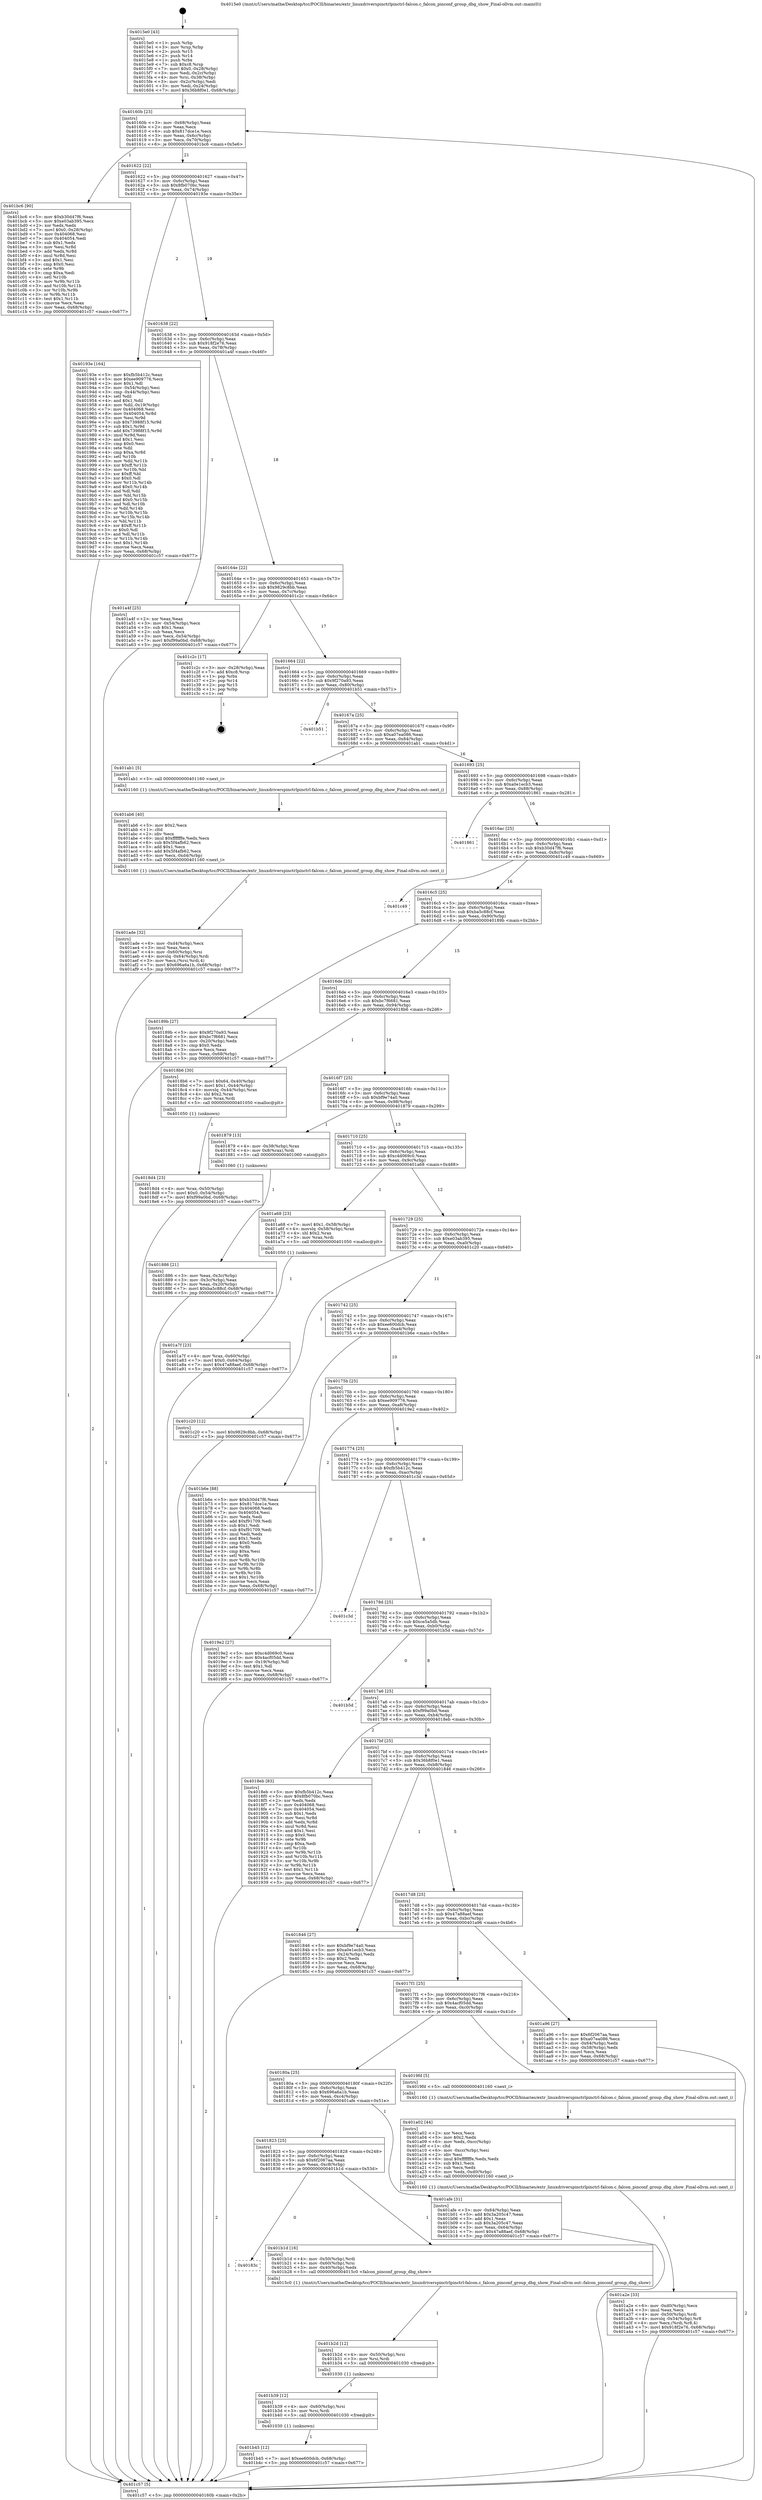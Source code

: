 digraph "0x4015e0" {
  label = "0x4015e0 (/mnt/c/Users/mathe/Desktop/tcc/POCII/binaries/extr_linuxdriverspinctrlpinctrl-falcon.c_falcon_pinconf_group_dbg_show_Final-ollvm.out::main(0))"
  labelloc = "t"
  node[shape=record]

  Entry [label="",width=0.3,height=0.3,shape=circle,fillcolor=black,style=filled]
  "0x40160b" [label="{
     0x40160b [23]\l
     | [instrs]\l
     &nbsp;&nbsp;0x40160b \<+3\>: mov -0x68(%rbp),%eax\l
     &nbsp;&nbsp;0x40160e \<+2\>: mov %eax,%ecx\l
     &nbsp;&nbsp;0x401610 \<+6\>: sub $0x817dce1e,%ecx\l
     &nbsp;&nbsp;0x401616 \<+3\>: mov %eax,-0x6c(%rbp)\l
     &nbsp;&nbsp;0x401619 \<+3\>: mov %ecx,-0x70(%rbp)\l
     &nbsp;&nbsp;0x40161c \<+6\>: je 0000000000401bc6 \<main+0x5e6\>\l
  }"]
  "0x401bc6" [label="{
     0x401bc6 [90]\l
     | [instrs]\l
     &nbsp;&nbsp;0x401bc6 \<+5\>: mov $0xb30d47f6,%eax\l
     &nbsp;&nbsp;0x401bcb \<+5\>: mov $0xe03ab395,%ecx\l
     &nbsp;&nbsp;0x401bd0 \<+2\>: xor %edx,%edx\l
     &nbsp;&nbsp;0x401bd2 \<+7\>: movl $0x0,-0x28(%rbp)\l
     &nbsp;&nbsp;0x401bd9 \<+7\>: mov 0x404068,%esi\l
     &nbsp;&nbsp;0x401be0 \<+7\>: mov 0x404054,%edi\l
     &nbsp;&nbsp;0x401be7 \<+3\>: sub $0x1,%edx\l
     &nbsp;&nbsp;0x401bea \<+3\>: mov %esi,%r8d\l
     &nbsp;&nbsp;0x401bed \<+3\>: add %edx,%r8d\l
     &nbsp;&nbsp;0x401bf0 \<+4\>: imul %r8d,%esi\l
     &nbsp;&nbsp;0x401bf4 \<+3\>: and $0x1,%esi\l
     &nbsp;&nbsp;0x401bf7 \<+3\>: cmp $0x0,%esi\l
     &nbsp;&nbsp;0x401bfa \<+4\>: sete %r9b\l
     &nbsp;&nbsp;0x401bfe \<+3\>: cmp $0xa,%edi\l
     &nbsp;&nbsp;0x401c01 \<+4\>: setl %r10b\l
     &nbsp;&nbsp;0x401c05 \<+3\>: mov %r9b,%r11b\l
     &nbsp;&nbsp;0x401c08 \<+3\>: and %r10b,%r11b\l
     &nbsp;&nbsp;0x401c0b \<+3\>: xor %r10b,%r9b\l
     &nbsp;&nbsp;0x401c0e \<+3\>: or %r9b,%r11b\l
     &nbsp;&nbsp;0x401c11 \<+4\>: test $0x1,%r11b\l
     &nbsp;&nbsp;0x401c15 \<+3\>: cmovne %ecx,%eax\l
     &nbsp;&nbsp;0x401c18 \<+3\>: mov %eax,-0x68(%rbp)\l
     &nbsp;&nbsp;0x401c1b \<+5\>: jmp 0000000000401c57 \<main+0x677\>\l
  }"]
  "0x401622" [label="{
     0x401622 [22]\l
     | [instrs]\l
     &nbsp;&nbsp;0x401622 \<+5\>: jmp 0000000000401627 \<main+0x47\>\l
     &nbsp;&nbsp;0x401627 \<+3\>: mov -0x6c(%rbp),%eax\l
     &nbsp;&nbsp;0x40162a \<+5\>: sub $0x8fb070bc,%eax\l
     &nbsp;&nbsp;0x40162f \<+3\>: mov %eax,-0x74(%rbp)\l
     &nbsp;&nbsp;0x401632 \<+6\>: je 000000000040193e \<main+0x35e\>\l
  }"]
  Exit [label="",width=0.3,height=0.3,shape=circle,fillcolor=black,style=filled,peripheries=2]
  "0x40193e" [label="{
     0x40193e [164]\l
     | [instrs]\l
     &nbsp;&nbsp;0x40193e \<+5\>: mov $0xfb5b412c,%eax\l
     &nbsp;&nbsp;0x401943 \<+5\>: mov $0xee909776,%ecx\l
     &nbsp;&nbsp;0x401948 \<+2\>: mov $0x1,%dl\l
     &nbsp;&nbsp;0x40194a \<+3\>: mov -0x54(%rbp),%esi\l
     &nbsp;&nbsp;0x40194d \<+3\>: cmp -0x44(%rbp),%esi\l
     &nbsp;&nbsp;0x401950 \<+4\>: setl %dil\l
     &nbsp;&nbsp;0x401954 \<+4\>: and $0x1,%dil\l
     &nbsp;&nbsp;0x401958 \<+4\>: mov %dil,-0x19(%rbp)\l
     &nbsp;&nbsp;0x40195c \<+7\>: mov 0x404068,%esi\l
     &nbsp;&nbsp;0x401963 \<+8\>: mov 0x404054,%r8d\l
     &nbsp;&nbsp;0x40196b \<+3\>: mov %esi,%r9d\l
     &nbsp;&nbsp;0x40196e \<+7\>: sub $0x73988f15,%r9d\l
     &nbsp;&nbsp;0x401975 \<+4\>: sub $0x1,%r9d\l
     &nbsp;&nbsp;0x401979 \<+7\>: add $0x73988f15,%r9d\l
     &nbsp;&nbsp;0x401980 \<+4\>: imul %r9d,%esi\l
     &nbsp;&nbsp;0x401984 \<+3\>: and $0x1,%esi\l
     &nbsp;&nbsp;0x401987 \<+3\>: cmp $0x0,%esi\l
     &nbsp;&nbsp;0x40198a \<+4\>: sete %dil\l
     &nbsp;&nbsp;0x40198e \<+4\>: cmp $0xa,%r8d\l
     &nbsp;&nbsp;0x401992 \<+4\>: setl %r10b\l
     &nbsp;&nbsp;0x401996 \<+3\>: mov %dil,%r11b\l
     &nbsp;&nbsp;0x401999 \<+4\>: xor $0xff,%r11b\l
     &nbsp;&nbsp;0x40199d \<+3\>: mov %r10b,%bl\l
     &nbsp;&nbsp;0x4019a0 \<+3\>: xor $0xff,%bl\l
     &nbsp;&nbsp;0x4019a3 \<+3\>: xor $0x0,%dl\l
     &nbsp;&nbsp;0x4019a6 \<+3\>: mov %r11b,%r14b\l
     &nbsp;&nbsp;0x4019a9 \<+4\>: and $0x0,%r14b\l
     &nbsp;&nbsp;0x4019ad \<+3\>: and %dl,%dil\l
     &nbsp;&nbsp;0x4019b0 \<+3\>: mov %bl,%r15b\l
     &nbsp;&nbsp;0x4019b3 \<+4\>: and $0x0,%r15b\l
     &nbsp;&nbsp;0x4019b7 \<+3\>: and %dl,%r10b\l
     &nbsp;&nbsp;0x4019ba \<+3\>: or %dil,%r14b\l
     &nbsp;&nbsp;0x4019bd \<+3\>: or %r10b,%r15b\l
     &nbsp;&nbsp;0x4019c0 \<+3\>: xor %r15b,%r14b\l
     &nbsp;&nbsp;0x4019c3 \<+3\>: or %bl,%r11b\l
     &nbsp;&nbsp;0x4019c6 \<+4\>: xor $0xff,%r11b\l
     &nbsp;&nbsp;0x4019ca \<+3\>: or $0x0,%dl\l
     &nbsp;&nbsp;0x4019cd \<+3\>: and %dl,%r11b\l
     &nbsp;&nbsp;0x4019d0 \<+3\>: or %r11b,%r14b\l
     &nbsp;&nbsp;0x4019d3 \<+4\>: test $0x1,%r14b\l
     &nbsp;&nbsp;0x4019d7 \<+3\>: cmovne %ecx,%eax\l
     &nbsp;&nbsp;0x4019da \<+3\>: mov %eax,-0x68(%rbp)\l
     &nbsp;&nbsp;0x4019dd \<+5\>: jmp 0000000000401c57 \<main+0x677\>\l
  }"]
  "0x401638" [label="{
     0x401638 [22]\l
     | [instrs]\l
     &nbsp;&nbsp;0x401638 \<+5\>: jmp 000000000040163d \<main+0x5d\>\l
     &nbsp;&nbsp;0x40163d \<+3\>: mov -0x6c(%rbp),%eax\l
     &nbsp;&nbsp;0x401640 \<+5\>: sub $0x918f2e76,%eax\l
     &nbsp;&nbsp;0x401645 \<+3\>: mov %eax,-0x78(%rbp)\l
     &nbsp;&nbsp;0x401648 \<+6\>: je 0000000000401a4f \<main+0x46f\>\l
  }"]
  "0x401b45" [label="{
     0x401b45 [12]\l
     | [instrs]\l
     &nbsp;&nbsp;0x401b45 \<+7\>: movl $0xee600dcb,-0x68(%rbp)\l
     &nbsp;&nbsp;0x401b4c \<+5\>: jmp 0000000000401c57 \<main+0x677\>\l
  }"]
  "0x401a4f" [label="{
     0x401a4f [25]\l
     | [instrs]\l
     &nbsp;&nbsp;0x401a4f \<+2\>: xor %eax,%eax\l
     &nbsp;&nbsp;0x401a51 \<+3\>: mov -0x54(%rbp),%ecx\l
     &nbsp;&nbsp;0x401a54 \<+3\>: sub $0x1,%eax\l
     &nbsp;&nbsp;0x401a57 \<+2\>: sub %eax,%ecx\l
     &nbsp;&nbsp;0x401a59 \<+3\>: mov %ecx,-0x54(%rbp)\l
     &nbsp;&nbsp;0x401a5c \<+7\>: movl $0xf99a0bd,-0x68(%rbp)\l
     &nbsp;&nbsp;0x401a63 \<+5\>: jmp 0000000000401c57 \<main+0x677\>\l
  }"]
  "0x40164e" [label="{
     0x40164e [22]\l
     | [instrs]\l
     &nbsp;&nbsp;0x40164e \<+5\>: jmp 0000000000401653 \<main+0x73\>\l
     &nbsp;&nbsp;0x401653 \<+3\>: mov -0x6c(%rbp),%eax\l
     &nbsp;&nbsp;0x401656 \<+5\>: sub $0x9829c8bb,%eax\l
     &nbsp;&nbsp;0x40165b \<+3\>: mov %eax,-0x7c(%rbp)\l
     &nbsp;&nbsp;0x40165e \<+6\>: je 0000000000401c2c \<main+0x64c\>\l
  }"]
  "0x401b39" [label="{
     0x401b39 [12]\l
     | [instrs]\l
     &nbsp;&nbsp;0x401b39 \<+4\>: mov -0x60(%rbp),%rsi\l
     &nbsp;&nbsp;0x401b3d \<+3\>: mov %rsi,%rdi\l
     &nbsp;&nbsp;0x401b40 \<+5\>: call 0000000000401030 \<free@plt\>\l
     | [calls]\l
     &nbsp;&nbsp;0x401030 \{1\} (unknown)\l
  }"]
  "0x401c2c" [label="{
     0x401c2c [17]\l
     | [instrs]\l
     &nbsp;&nbsp;0x401c2c \<+3\>: mov -0x28(%rbp),%eax\l
     &nbsp;&nbsp;0x401c2f \<+7\>: add $0xc8,%rsp\l
     &nbsp;&nbsp;0x401c36 \<+1\>: pop %rbx\l
     &nbsp;&nbsp;0x401c37 \<+2\>: pop %r14\l
     &nbsp;&nbsp;0x401c39 \<+2\>: pop %r15\l
     &nbsp;&nbsp;0x401c3b \<+1\>: pop %rbp\l
     &nbsp;&nbsp;0x401c3c \<+1\>: ret\l
  }"]
  "0x401664" [label="{
     0x401664 [22]\l
     | [instrs]\l
     &nbsp;&nbsp;0x401664 \<+5\>: jmp 0000000000401669 \<main+0x89\>\l
     &nbsp;&nbsp;0x401669 \<+3\>: mov -0x6c(%rbp),%eax\l
     &nbsp;&nbsp;0x40166c \<+5\>: sub $0x9f270a93,%eax\l
     &nbsp;&nbsp;0x401671 \<+3\>: mov %eax,-0x80(%rbp)\l
     &nbsp;&nbsp;0x401674 \<+6\>: je 0000000000401b51 \<main+0x571\>\l
  }"]
  "0x401b2d" [label="{
     0x401b2d [12]\l
     | [instrs]\l
     &nbsp;&nbsp;0x401b2d \<+4\>: mov -0x50(%rbp),%rsi\l
     &nbsp;&nbsp;0x401b31 \<+3\>: mov %rsi,%rdi\l
     &nbsp;&nbsp;0x401b34 \<+5\>: call 0000000000401030 \<free@plt\>\l
     | [calls]\l
     &nbsp;&nbsp;0x401030 \{1\} (unknown)\l
  }"]
  "0x401b51" [label="{
     0x401b51\l
  }", style=dashed]
  "0x40167a" [label="{
     0x40167a [25]\l
     | [instrs]\l
     &nbsp;&nbsp;0x40167a \<+5\>: jmp 000000000040167f \<main+0x9f\>\l
     &nbsp;&nbsp;0x40167f \<+3\>: mov -0x6c(%rbp),%eax\l
     &nbsp;&nbsp;0x401682 \<+5\>: sub $0xa07ea086,%eax\l
     &nbsp;&nbsp;0x401687 \<+6\>: mov %eax,-0x84(%rbp)\l
     &nbsp;&nbsp;0x40168d \<+6\>: je 0000000000401ab1 \<main+0x4d1\>\l
  }"]
  "0x40183c" [label="{
     0x40183c\l
  }", style=dashed]
  "0x401ab1" [label="{
     0x401ab1 [5]\l
     | [instrs]\l
     &nbsp;&nbsp;0x401ab1 \<+5\>: call 0000000000401160 \<next_i\>\l
     | [calls]\l
     &nbsp;&nbsp;0x401160 \{1\} (/mnt/c/Users/mathe/Desktop/tcc/POCII/binaries/extr_linuxdriverspinctrlpinctrl-falcon.c_falcon_pinconf_group_dbg_show_Final-ollvm.out::next_i)\l
  }"]
  "0x401693" [label="{
     0x401693 [25]\l
     | [instrs]\l
     &nbsp;&nbsp;0x401693 \<+5\>: jmp 0000000000401698 \<main+0xb8\>\l
     &nbsp;&nbsp;0x401698 \<+3\>: mov -0x6c(%rbp),%eax\l
     &nbsp;&nbsp;0x40169b \<+5\>: sub $0xa0e1ecb3,%eax\l
     &nbsp;&nbsp;0x4016a0 \<+6\>: mov %eax,-0x88(%rbp)\l
     &nbsp;&nbsp;0x4016a6 \<+6\>: je 0000000000401861 \<main+0x281\>\l
  }"]
  "0x401b1d" [label="{
     0x401b1d [16]\l
     | [instrs]\l
     &nbsp;&nbsp;0x401b1d \<+4\>: mov -0x50(%rbp),%rdi\l
     &nbsp;&nbsp;0x401b21 \<+4\>: mov -0x60(%rbp),%rsi\l
     &nbsp;&nbsp;0x401b25 \<+3\>: mov -0x40(%rbp),%edx\l
     &nbsp;&nbsp;0x401b28 \<+5\>: call 00000000004015c0 \<falcon_pinconf_group_dbg_show\>\l
     | [calls]\l
     &nbsp;&nbsp;0x4015c0 \{1\} (/mnt/c/Users/mathe/Desktop/tcc/POCII/binaries/extr_linuxdriverspinctrlpinctrl-falcon.c_falcon_pinconf_group_dbg_show_Final-ollvm.out::falcon_pinconf_group_dbg_show)\l
  }"]
  "0x401861" [label="{
     0x401861\l
  }", style=dashed]
  "0x4016ac" [label="{
     0x4016ac [25]\l
     | [instrs]\l
     &nbsp;&nbsp;0x4016ac \<+5\>: jmp 00000000004016b1 \<main+0xd1\>\l
     &nbsp;&nbsp;0x4016b1 \<+3\>: mov -0x6c(%rbp),%eax\l
     &nbsp;&nbsp;0x4016b4 \<+5\>: sub $0xb30d47f6,%eax\l
     &nbsp;&nbsp;0x4016b9 \<+6\>: mov %eax,-0x8c(%rbp)\l
     &nbsp;&nbsp;0x4016bf \<+6\>: je 0000000000401c49 \<main+0x669\>\l
  }"]
  "0x401823" [label="{
     0x401823 [25]\l
     | [instrs]\l
     &nbsp;&nbsp;0x401823 \<+5\>: jmp 0000000000401828 \<main+0x248\>\l
     &nbsp;&nbsp;0x401828 \<+3\>: mov -0x6c(%rbp),%eax\l
     &nbsp;&nbsp;0x40182b \<+5\>: sub $0x6f2067aa,%eax\l
     &nbsp;&nbsp;0x401830 \<+6\>: mov %eax,-0xc8(%rbp)\l
     &nbsp;&nbsp;0x401836 \<+6\>: je 0000000000401b1d \<main+0x53d\>\l
  }"]
  "0x401c49" [label="{
     0x401c49\l
  }", style=dashed]
  "0x4016c5" [label="{
     0x4016c5 [25]\l
     | [instrs]\l
     &nbsp;&nbsp;0x4016c5 \<+5\>: jmp 00000000004016ca \<main+0xea\>\l
     &nbsp;&nbsp;0x4016ca \<+3\>: mov -0x6c(%rbp),%eax\l
     &nbsp;&nbsp;0x4016cd \<+5\>: sub $0xba5c88cf,%eax\l
     &nbsp;&nbsp;0x4016d2 \<+6\>: mov %eax,-0x90(%rbp)\l
     &nbsp;&nbsp;0x4016d8 \<+6\>: je 000000000040189b \<main+0x2bb\>\l
  }"]
  "0x401afe" [label="{
     0x401afe [31]\l
     | [instrs]\l
     &nbsp;&nbsp;0x401afe \<+3\>: mov -0x64(%rbp),%eax\l
     &nbsp;&nbsp;0x401b01 \<+5\>: add $0x3a205c47,%eax\l
     &nbsp;&nbsp;0x401b06 \<+3\>: add $0x1,%eax\l
     &nbsp;&nbsp;0x401b09 \<+5\>: sub $0x3a205c47,%eax\l
     &nbsp;&nbsp;0x401b0e \<+3\>: mov %eax,-0x64(%rbp)\l
     &nbsp;&nbsp;0x401b11 \<+7\>: movl $0x47a88aef,-0x68(%rbp)\l
     &nbsp;&nbsp;0x401b18 \<+5\>: jmp 0000000000401c57 \<main+0x677\>\l
  }"]
  "0x40189b" [label="{
     0x40189b [27]\l
     | [instrs]\l
     &nbsp;&nbsp;0x40189b \<+5\>: mov $0x9f270a93,%eax\l
     &nbsp;&nbsp;0x4018a0 \<+5\>: mov $0xbc7f6681,%ecx\l
     &nbsp;&nbsp;0x4018a5 \<+3\>: mov -0x20(%rbp),%edx\l
     &nbsp;&nbsp;0x4018a8 \<+3\>: cmp $0x0,%edx\l
     &nbsp;&nbsp;0x4018ab \<+3\>: cmove %ecx,%eax\l
     &nbsp;&nbsp;0x4018ae \<+3\>: mov %eax,-0x68(%rbp)\l
     &nbsp;&nbsp;0x4018b1 \<+5\>: jmp 0000000000401c57 \<main+0x677\>\l
  }"]
  "0x4016de" [label="{
     0x4016de [25]\l
     | [instrs]\l
     &nbsp;&nbsp;0x4016de \<+5\>: jmp 00000000004016e3 \<main+0x103\>\l
     &nbsp;&nbsp;0x4016e3 \<+3\>: mov -0x6c(%rbp),%eax\l
     &nbsp;&nbsp;0x4016e6 \<+5\>: sub $0xbc7f6681,%eax\l
     &nbsp;&nbsp;0x4016eb \<+6\>: mov %eax,-0x94(%rbp)\l
     &nbsp;&nbsp;0x4016f1 \<+6\>: je 00000000004018b6 \<main+0x2d6\>\l
  }"]
  "0x401ade" [label="{
     0x401ade [32]\l
     | [instrs]\l
     &nbsp;&nbsp;0x401ade \<+6\>: mov -0xd4(%rbp),%ecx\l
     &nbsp;&nbsp;0x401ae4 \<+3\>: imul %eax,%ecx\l
     &nbsp;&nbsp;0x401ae7 \<+4\>: mov -0x60(%rbp),%rsi\l
     &nbsp;&nbsp;0x401aeb \<+4\>: movslq -0x64(%rbp),%rdi\l
     &nbsp;&nbsp;0x401aef \<+3\>: mov %ecx,(%rsi,%rdi,4)\l
     &nbsp;&nbsp;0x401af2 \<+7\>: movl $0x696a6a1b,-0x68(%rbp)\l
     &nbsp;&nbsp;0x401af9 \<+5\>: jmp 0000000000401c57 \<main+0x677\>\l
  }"]
  "0x4018b6" [label="{
     0x4018b6 [30]\l
     | [instrs]\l
     &nbsp;&nbsp;0x4018b6 \<+7\>: movl $0x64,-0x40(%rbp)\l
     &nbsp;&nbsp;0x4018bd \<+7\>: movl $0x1,-0x44(%rbp)\l
     &nbsp;&nbsp;0x4018c4 \<+4\>: movslq -0x44(%rbp),%rax\l
     &nbsp;&nbsp;0x4018c8 \<+4\>: shl $0x2,%rax\l
     &nbsp;&nbsp;0x4018cc \<+3\>: mov %rax,%rdi\l
     &nbsp;&nbsp;0x4018cf \<+5\>: call 0000000000401050 \<malloc@plt\>\l
     | [calls]\l
     &nbsp;&nbsp;0x401050 \{1\} (unknown)\l
  }"]
  "0x4016f7" [label="{
     0x4016f7 [25]\l
     | [instrs]\l
     &nbsp;&nbsp;0x4016f7 \<+5\>: jmp 00000000004016fc \<main+0x11c\>\l
     &nbsp;&nbsp;0x4016fc \<+3\>: mov -0x6c(%rbp),%eax\l
     &nbsp;&nbsp;0x4016ff \<+5\>: sub $0xbf9e74a0,%eax\l
     &nbsp;&nbsp;0x401704 \<+6\>: mov %eax,-0x98(%rbp)\l
     &nbsp;&nbsp;0x40170a \<+6\>: je 0000000000401879 \<main+0x299\>\l
  }"]
  "0x401ab6" [label="{
     0x401ab6 [40]\l
     | [instrs]\l
     &nbsp;&nbsp;0x401ab6 \<+5\>: mov $0x2,%ecx\l
     &nbsp;&nbsp;0x401abb \<+1\>: cltd\l
     &nbsp;&nbsp;0x401abc \<+2\>: idiv %ecx\l
     &nbsp;&nbsp;0x401abe \<+6\>: imul $0xfffffffe,%edx,%ecx\l
     &nbsp;&nbsp;0x401ac4 \<+6\>: sub $0x5f4afb62,%ecx\l
     &nbsp;&nbsp;0x401aca \<+3\>: add $0x1,%ecx\l
     &nbsp;&nbsp;0x401acd \<+6\>: add $0x5f4afb62,%ecx\l
     &nbsp;&nbsp;0x401ad3 \<+6\>: mov %ecx,-0xd4(%rbp)\l
     &nbsp;&nbsp;0x401ad9 \<+5\>: call 0000000000401160 \<next_i\>\l
     | [calls]\l
     &nbsp;&nbsp;0x401160 \{1\} (/mnt/c/Users/mathe/Desktop/tcc/POCII/binaries/extr_linuxdriverspinctrlpinctrl-falcon.c_falcon_pinconf_group_dbg_show_Final-ollvm.out::next_i)\l
  }"]
  "0x401879" [label="{
     0x401879 [13]\l
     | [instrs]\l
     &nbsp;&nbsp;0x401879 \<+4\>: mov -0x38(%rbp),%rax\l
     &nbsp;&nbsp;0x40187d \<+4\>: mov 0x8(%rax),%rdi\l
     &nbsp;&nbsp;0x401881 \<+5\>: call 0000000000401060 \<atoi@plt\>\l
     | [calls]\l
     &nbsp;&nbsp;0x401060 \{1\} (unknown)\l
  }"]
  "0x401710" [label="{
     0x401710 [25]\l
     | [instrs]\l
     &nbsp;&nbsp;0x401710 \<+5\>: jmp 0000000000401715 \<main+0x135\>\l
     &nbsp;&nbsp;0x401715 \<+3\>: mov -0x6c(%rbp),%eax\l
     &nbsp;&nbsp;0x401718 \<+5\>: sub $0xc4d069c0,%eax\l
     &nbsp;&nbsp;0x40171d \<+6\>: mov %eax,-0x9c(%rbp)\l
     &nbsp;&nbsp;0x401723 \<+6\>: je 0000000000401a68 \<main+0x488\>\l
  }"]
  "0x401a7f" [label="{
     0x401a7f [23]\l
     | [instrs]\l
     &nbsp;&nbsp;0x401a7f \<+4\>: mov %rax,-0x60(%rbp)\l
     &nbsp;&nbsp;0x401a83 \<+7\>: movl $0x0,-0x64(%rbp)\l
     &nbsp;&nbsp;0x401a8a \<+7\>: movl $0x47a88aef,-0x68(%rbp)\l
     &nbsp;&nbsp;0x401a91 \<+5\>: jmp 0000000000401c57 \<main+0x677\>\l
  }"]
  "0x401a68" [label="{
     0x401a68 [23]\l
     | [instrs]\l
     &nbsp;&nbsp;0x401a68 \<+7\>: movl $0x1,-0x58(%rbp)\l
     &nbsp;&nbsp;0x401a6f \<+4\>: movslq -0x58(%rbp),%rax\l
     &nbsp;&nbsp;0x401a73 \<+4\>: shl $0x2,%rax\l
     &nbsp;&nbsp;0x401a77 \<+3\>: mov %rax,%rdi\l
     &nbsp;&nbsp;0x401a7a \<+5\>: call 0000000000401050 \<malloc@plt\>\l
     | [calls]\l
     &nbsp;&nbsp;0x401050 \{1\} (unknown)\l
  }"]
  "0x401729" [label="{
     0x401729 [25]\l
     | [instrs]\l
     &nbsp;&nbsp;0x401729 \<+5\>: jmp 000000000040172e \<main+0x14e\>\l
     &nbsp;&nbsp;0x40172e \<+3\>: mov -0x6c(%rbp),%eax\l
     &nbsp;&nbsp;0x401731 \<+5\>: sub $0xe03ab395,%eax\l
     &nbsp;&nbsp;0x401736 \<+6\>: mov %eax,-0xa0(%rbp)\l
     &nbsp;&nbsp;0x40173c \<+6\>: je 0000000000401c20 \<main+0x640\>\l
  }"]
  "0x401a2e" [label="{
     0x401a2e [33]\l
     | [instrs]\l
     &nbsp;&nbsp;0x401a2e \<+6\>: mov -0xd0(%rbp),%ecx\l
     &nbsp;&nbsp;0x401a34 \<+3\>: imul %eax,%ecx\l
     &nbsp;&nbsp;0x401a37 \<+4\>: mov -0x50(%rbp),%rdi\l
     &nbsp;&nbsp;0x401a3b \<+4\>: movslq -0x54(%rbp),%r8\l
     &nbsp;&nbsp;0x401a3f \<+4\>: mov %ecx,(%rdi,%r8,4)\l
     &nbsp;&nbsp;0x401a43 \<+7\>: movl $0x918f2e76,-0x68(%rbp)\l
     &nbsp;&nbsp;0x401a4a \<+5\>: jmp 0000000000401c57 \<main+0x677\>\l
  }"]
  "0x401c20" [label="{
     0x401c20 [12]\l
     | [instrs]\l
     &nbsp;&nbsp;0x401c20 \<+7\>: movl $0x9829c8bb,-0x68(%rbp)\l
     &nbsp;&nbsp;0x401c27 \<+5\>: jmp 0000000000401c57 \<main+0x677\>\l
  }"]
  "0x401742" [label="{
     0x401742 [25]\l
     | [instrs]\l
     &nbsp;&nbsp;0x401742 \<+5\>: jmp 0000000000401747 \<main+0x167\>\l
     &nbsp;&nbsp;0x401747 \<+3\>: mov -0x6c(%rbp),%eax\l
     &nbsp;&nbsp;0x40174a \<+5\>: sub $0xee600dcb,%eax\l
     &nbsp;&nbsp;0x40174f \<+6\>: mov %eax,-0xa4(%rbp)\l
     &nbsp;&nbsp;0x401755 \<+6\>: je 0000000000401b6e \<main+0x58e\>\l
  }"]
  "0x401a02" [label="{
     0x401a02 [44]\l
     | [instrs]\l
     &nbsp;&nbsp;0x401a02 \<+2\>: xor %ecx,%ecx\l
     &nbsp;&nbsp;0x401a04 \<+5\>: mov $0x2,%edx\l
     &nbsp;&nbsp;0x401a09 \<+6\>: mov %edx,-0xcc(%rbp)\l
     &nbsp;&nbsp;0x401a0f \<+1\>: cltd\l
     &nbsp;&nbsp;0x401a10 \<+6\>: mov -0xcc(%rbp),%esi\l
     &nbsp;&nbsp;0x401a16 \<+2\>: idiv %esi\l
     &nbsp;&nbsp;0x401a18 \<+6\>: imul $0xfffffffe,%edx,%edx\l
     &nbsp;&nbsp;0x401a1e \<+3\>: sub $0x1,%ecx\l
     &nbsp;&nbsp;0x401a21 \<+2\>: sub %ecx,%edx\l
     &nbsp;&nbsp;0x401a23 \<+6\>: mov %edx,-0xd0(%rbp)\l
     &nbsp;&nbsp;0x401a29 \<+5\>: call 0000000000401160 \<next_i\>\l
     | [calls]\l
     &nbsp;&nbsp;0x401160 \{1\} (/mnt/c/Users/mathe/Desktop/tcc/POCII/binaries/extr_linuxdriverspinctrlpinctrl-falcon.c_falcon_pinconf_group_dbg_show_Final-ollvm.out::next_i)\l
  }"]
  "0x401b6e" [label="{
     0x401b6e [88]\l
     | [instrs]\l
     &nbsp;&nbsp;0x401b6e \<+5\>: mov $0xb30d47f6,%eax\l
     &nbsp;&nbsp;0x401b73 \<+5\>: mov $0x817dce1e,%ecx\l
     &nbsp;&nbsp;0x401b78 \<+7\>: mov 0x404068,%edx\l
     &nbsp;&nbsp;0x401b7f \<+7\>: mov 0x404054,%esi\l
     &nbsp;&nbsp;0x401b86 \<+2\>: mov %edx,%edi\l
     &nbsp;&nbsp;0x401b88 \<+6\>: add $0xf91709,%edi\l
     &nbsp;&nbsp;0x401b8e \<+3\>: sub $0x1,%edi\l
     &nbsp;&nbsp;0x401b91 \<+6\>: sub $0xf91709,%edi\l
     &nbsp;&nbsp;0x401b97 \<+3\>: imul %edi,%edx\l
     &nbsp;&nbsp;0x401b9a \<+3\>: and $0x1,%edx\l
     &nbsp;&nbsp;0x401b9d \<+3\>: cmp $0x0,%edx\l
     &nbsp;&nbsp;0x401ba0 \<+4\>: sete %r8b\l
     &nbsp;&nbsp;0x401ba4 \<+3\>: cmp $0xa,%esi\l
     &nbsp;&nbsp;0x401ba7 \<+4\>: setl %r9b\l
     &nbsp;&nbsp;0x401bab \<+3\>: mov %r8b,%r10b\l
     &nbsp;&nbsp;0x401bae \<+3\>: and %r9b,%r10b\l
     &nbsp;&nbsp;0x401bb1 \<+3\>: xor %r9b,%r8b\l
     &nbsp;&nbsp;0x401bb4 \<+3\>: or %r8b,%r10b\l
     &nbsp;&nbsp;0x401bb7 \<+4\>: test $0x1,%r10b\l
     &nbsp;&nbsp;0x401bbb \<+3\>: cmovne %ecx,%eax\l
     &nbsp;&nbsp;0x401bbe \<+3\>: mov %eax,-0x68(%rbp)\l
     &nbsp;&nbsp;0x401bc1 \<+5\>: jmp 0000000000401c57 \<main+0x677\>\l
  }"]
  "0x40175b" [label="{
     0x40175b [25]\l
     | [instrs]\l
     &nbsp;&nbsp;0x40175b \<+5\>: jmp 0000000000401760 \<main+0x180\>\l
     &nbsp;&nbsp;0x401760 \<+3\>: mov -0x6c(%rbp),%eax\l
     &nbsp;&nbsp;0x401763 \<+5\>: sub $0xee909776,%eax\l
     &nbsp;&nbsp;0x401768 \<+6\>: mov %eax,-0xa8(%rbp)\l
     &nbsp;&nbsp;0x40176e \<+6\>: je 00000000004019e2 \<main+0x402\>\l
  }"]
  "0x40180a" [label="{
     0x40180a [25]\l
     | [instrs]\l
     &nbsp;&nbsp;0x40180a \<+5\>: jmp 000000000040180f \<main+0x22f\>\l
     &nbsp;&nbsp;0x40180f \<+3\>: mov -0x6c(%rbp),%eax\l
     &nbsp;&nbsp;0x401812 \<+5\>: sub $0x696a6a1b,%eax\l
     &nbsp;&nbsp;0x401817 \<+6\>: mov %eax,-0xc4(%rbp)\l
     &nbsp;&nbsp;0x40181d \<+6\>: je 0000000000401afe \<main+0x51e\>\l
  }"]
  "0x4019e2" [label="{
     0x4019e2 [27]\l
     | [instrs]\l
     &nbsp;&nbsp;0x4019e2 \<+5\>: mov $0xc4d069c0,%eax\l
     &nbsp;&nbsp;0x4019e7 \<+5\>: mov $0x4acf05dd,%ecx\l
     &nbsp;&nbsp;0x4019ec \<+3\>: mov -0x19(%rbp),%dl\l
     &nbsp;&nbsp;0x4019ef \<+3\>: test $0x1,%dl\l
     &nbsp;&nbsp;0x4019f2 \<+3\>: cmovne %ecx,%eax\l
     &nbsp;&nbsp;0x4019f5 \<+3\>: mov %eax,-0x68(%rbp)\l
     &nbsp;&nbsp;0x4019f8 \<+5\>: jmp 0000000000401c57 \<main+0x677\>\l
  }"]
  "0x401774" [label="{
     0x401774 [25]\l
     | [instrs]\l
     &nbsp;&nbsp;0x401774 \<+5\>: jmp 0000000000401779 \<main+0x199\>\l
     &nbsp;&nbsp;0x401779 \<+3\>: mov -0x6c(%rbp),%eax\l
     &nbsp;&nbsp;0x40177c \<+5\>: sub $0xfb5b412c,%eax\l
     &nbsp;&nbsp;0x401781 \<+6\>: mov %eax,-0xac(%rbp)\l
     &nbsp;&nbsp;0x401787 \<+6\>: je 0000000000401c3d \<main+0x65d\>\l
  }"]
  "0x4019fd" [label="{
     0x4019fd [5]\l
     | [instrs]\l
     &nbsp;&nbsp;0x4019fd \<+5\>: call 0000000000401160 \<next_i\>\l
     | [calls]\l
     &nbsp;&nbsp;0x401160 \{1\} (/mnt/c/Users/mathe/Desktop/tcc/POCII/binaries/extr_linuxdriverspinctrlpinctrl-falcon.c_falcon_pinconf_group_dbg_show_Final-ollvm.out::next_i)\l
  }"]
  "0x401c3d" [label="{
     0x401c3d\l
  }", style=dashed]
  "0x40178d" [label="{
     0x40178d [25]\l
     | [instrs]\l
     &nbsp;&nbsp;0x40178d \<+5\>: jmp 0000000000401792 \<main+0x1b2\>\l
     &nbsp;&nbsp;0x401792 \<+3\>: mov -0x6c(%rbp),%eax\l
     &nbsp;&nbsp;0x401795 \<+5\>: sub $0xce5a5db,%eax\l
     &nbsp;&nbsp;0x40179a \<+6\>: mov %eax,-0xb0(%rbp)\l
     &nbsp;&nbsp;0x4017a0 \<+6\>: je 0000000000401b5d \<main+0x57d\>\l
  }"]
  "0x4017f1" [label="{
     0x4017f1 [25]\l
     | [instrs]\l
     &nbsp;&nbsp;0x4017f1 \<+5\>: jmp 00000000004017f6 \<main+0x216\>\l
     &nbsp;&nbsp;0x4017f6 \<+3\>: mov -0x6c(%rbp),%eax\l
     &nbsp;&nbsp;0x4017f9 \<+5\>: sub $0x4acf05dd,%eax\l
     &nbsp;&nbsp;0x4017fe \<+6\>: mov %eax,-0xc0(%rbp)\l
     &nbsp;&nbsp;0x401804 \<+6\>: je 00000000004019fd \<main+0x41d\>\l
  }"]
  "0x401b5d" [label="{
     0x401b5d\l
  }", style=dashed]
  "0x4017a6" [label="{
     0x4017a6 [25]\l
     | [instrs]\l
     &nbsp;&nbsp;0x4017a6 \<+5\>: jmp 00000000004017ab \<main+0x1cb\>\l
     &nbsp;&nbsp;0x4017ab \<+3\>: mov -0x6c(%rbp),%eax\l
     &nbsp;&nbsp;0x4017ae \<+5\>: sub $0xf99a0bd,%eax\l
     &nbsp;&nbsp;0x4017b3 \<+6\>: mov %eax,-0xb4(%rbp)\l
     &nbsp;&nbsp;0x4017b9 \<+6\>: je 00000000004018eb \<main+0x30b\>\l
  }"]
  "0x401a96" [label="{
     0x401a96 [27]\l
     | [instrs]\l
     &nbsp;&nbsp;0x401a96 \<+5\>: mov $0x6f2067aa,%eax\l
     &nbsp;&nbsp;0x401a9b \<+5\>: mov $0xa07ea086,%ecx\l
     &nbsp;&nbsp;0x401aa0 \<+3\>: mov -0x64(%rbp),%edx\l
     &nbsp;&nbsp;0x401aa3 \<+3\>: cmp -0x58(%rbp),%edx\l
     &nbsp;&nbsp;0x401aa6 \<+3\>: cmovl %ecx,%eax\l
     &nbsp;&nbsp;0x401aa9 \<+3\>: mov %eax,-0x68(%rbp)\l
     &nbsp;&nbsp;0x401aac \<+5\>: jmp 0000000000401c57 \<main+0x677\>\l
  }"]
  "0x4018eb" [label="{
     0x4018eb [83]\l
     | [instrs]\l
     &nbsp;&nbsp;0x4018eb \<+5\>: mov $0xfb5b412c,%eax\l
     &nbsp;&nbsp;0x4018f0 \<+5\>: mov $0x8fb070bc,%ecx\l
     &nbsp;&nbsp;0x4018f5 \<+2\>: xor %edx,%edx\l
     &nbsp;&nbsp;0x4018f7 \<+7\>: mov 0x404068,%esi\l
     &nbsp;&nbsp;0x4018fe \<+7\>: mov 0x404054,%edi\l
     &nbsp;&nbsp;0x401905 \<+3\>: sub $0x1,%edx\l
     &nbsp;&nbsp;0x401908 \<+3\>: mov %esi,%r8d\l
     &nbsp;&nbsp;0x40190b \<+3\>: add %edx,%r8d\l
     &nbsp;&nbsp;0x40190e \<+4\>: imul %r8d,%esi\l
     &nbsp;&nbsp;0x401912 \<+3\>: and $0x1,%esi\l
     &nbsp;&nbsp;0x401915 \<+3\>: cmp $0x0,%esi\l
     &nbsp;&nbsp;0x401918 \<+4\>: sete %r9b\l
     &nbsp;&nbsp;0x40191c \<+3\>: cmp $0xa,%edi\l
     &nbsp;&nbsp;0x40191f \<+4\>: setl %r10b\l
     &nbsp;&nbsp;0x401923 \<+3\>: mov %r9b,%r11b\l
     &nbsp;&nbsp;0x401926 \<+3\>: and %r10b,%r11b\l
     &nbsp;&nbsp;0x401929 \<+3\>: xor %r10b,%r9b\l
     &nbsp;&nbsp;0x40192c \<+3\>: or %r9b,%r11b\l
     &nbsp;&nbsp;0x40192f \<+4\>: test $0x1,%r11b\l
     &nbsp;&nbsp;0x401933 \<+3\>: cmovne %ecx,%eax\l
     &nbsp;&nbsp;0x401936 \<+3\>: mov %eax,-0x68(%rbp)\l
     &nbsp;&nbsp;0x401939 \<+5\>: jmp 0000000000401c57 \<main+0x677\>\l
  }"]
  "0x4017bf" [label="{
     0x4017bf [25]\l
     | [instrs]\l
     &nbsp;&nbsp;0x4017bf \<+5\>: jmp 00000000004017c4 \<main+0x1e4\>\l
     &nbsp;&nbsp;0x4017c4 \<+3\>: mov -0x6c(%rbp),%eax\l
     &nbsp;&nbsp;0x4017c7 \<+5\>: sub $0x36b8f0e1,%eax\l
     &nbsp;&nbsp;0x4017cc \<+6\>: mov %eax,-0xb8(%rbp)\l
     &nbsp;&nbsp;0x4017d2 \<+6\>: je 0000000000401846 \<main+0x266\>\l
  }"]
  "0x4018d4" [label="{
     0x4018d4 [23]\l
     | [instrs]\l
     &nbsp;&nbsp;0x4018d4 \<+4\>: mov %rax,-0x50(%rbp)\l
     &nbsp;&nbsp;0x4018d8 \<+7\>: movl $0x0,-0x54(%rbp)\l
     &nbsp;&nbsp;0x4018df \<+7\>: movl $0xf99a0bd,-0x68(%rbp)\l
     &nbsp;&nbsp;0x4018e6 \<+5\>: jmp 0000000000401c57 \<main+0x677\>\l
  }"]
  "0x401846" [label="{
     0x401846 [27]\l
     | [instrs]\l
     &nbsp;&nbsp;0x401846 \<+5\>: mov $0xbf9e74a0,%eax\l
     &nbsp;&nbsp;0x40184b \<+5\>: mov $0xa0e1ecb3,%ecx\l
     &nbsp;&nbsp;0x401850 \<+3\>: mov -0x24(%rbp),%edx\l
     &nbsp;&nbsp;0x401853 \<+3\>: cmp $0x2,%edx\l
     &nbsp;&nbsp;0x401856 \<+3\>: cmovne %ecx,%eax\l
     &nbsp;&nbsp;0x401859 \<+3\>: mov %eax,-0x68(%rbp)\l
     &nbsp;&nbsp;0x40185c \<+5\>: jmp 0000000000401c57 \<main+0x677\>\l
  }"]
  "0x4017d8" [label="{
     0x4017d8 [25]\l
     | [instrs]\l
     &nbsp;&nbsp;0x4017d8 \<+5\>: jmp 00000000004017dd \<main+0x1fd\>\l
     &nbsp;&nbsp;0x4017dd \<+3\>: mov -0x6c(%rbp),%eax\l
     &nbsp;&nbsp;0x4017e0 \<+5\>: sub $0x47a88aef,%eax\l
     &nbsp;&nbsp;0x4017e5 \<+6\>: mov %eax,-0xbc(%rbp)\l
     &nbsp;&nbsp;0x4017eb \<+6\>: je 0000000000401a96 \<main+0x4b6\>\l
  }"]
  "0x401c57" [label="{
     0x401c57 [5]\l
     | [instrs]\l
     &nbsp;&nbsp;0x401c57 \<+5\>: jmp 000000000040160b \<main+0x2b\>\l
  }"]
  "0x4015e0" [label="{
     0x4015e0 [43]\l
     | [instrs]\l
     &nbsp;&nbsp;0x4015e0 \<+1\>: push %rbp\l
     &nbsp;&nbsp;0x4015e1 \<+3\>: mov %rsp,%rbp\l
     &nbsp;&nbsp;0x4015e4 \<+2\>: push %r15\l
     &nbsp;&nbsp;0x4015e6 \<+2\>: push %r14\l
     &nbsp;&nbsp;0x4015e8 \<+1\>: push %rbx\l
     &nbsp;&nbsp;0x4015e9 \<+7\>: sub $0xc8,%rsp\l
     &nbsp;&nbsp;0x4015f0 \<+7\>: movl $0x0,-0x28(%rbp)\l
     &nbsp;&nbsp;0x4015f7 \<+3\>: mov %edi,-0x2c(%rbp)\l
     &nbsp;&nbsp;0x4015fa \<+4\>: mov %rsi,-0x38(%rbp)\l
     &nbsp;&nbsp;0x4015fe \<+3\>: mov -0x2c(%rbp),%edi\l
     &nbsp;&nbsp;0x401601 \<+3\>: mov %edi,-0x24(%rbp)\l
     &nbsp;&nbsp;0x401604 \<+7\>: movl $0x36b8f0e1,-0x68(%rbp)\l
  }"]
  "0x401886" [label="{
     0x401886 [21]\l
     | [instrs]\l
     &nbsp;&nbsp;0x401886 \<+3\>: mov %eax,-0x3c(%rbp)\l
     &nbsp;&nbsp;0x401889 \<+3\>: mov -0x3c(%rbp),%eax\l
     &nbsp;&nbsp;0x40188c \<+3\>: mov %eax,-0x20(%rbp)\l
     &nbsp;&nbsp;0x40188f \<+7\>: movl $0xba5c88cf,-0x68(%rbp)\l
     &nbsp;&nbsp;0x401896 \<+5\>: jmp 0000000000401c57 \<main+0x677\>\l
  }"]
  Entry -> "0x4015e0" [label=" 1"]
  "0x40160b" -> "0x401bc6" [label=" 1"]
  "0x40160b" -> "0x401622" [label=" 21"]
  "0x401c2c" -> Exit [label=" 1"]
  "0x401622" -> "0x40193e" [label=" 2"]
  "0x401622" -> "0x401638" [label=" 19"]
  "0x401c20" -> "0x401c57" [label=" 1"]
  "0x401638" -> "0x401a4f" [label=" 1"]
  "0x401638" -> "0x40164e" [label=" 18"]
  "0x401bc6" -> "0x401c57" [label=" 1"]
  "0x40164e" -> "0x401c2c" [label=" 1"]
  "0x40164e" -> "0x401664" [label=" 17"]
  "0x401b6e" -> "0x401c57" [label=" 1"]
  "0x401664" -> "0x401b51" [label=" 0"]
  "0x401664" -> "0x40167a" [label=" 17"]
  "0x401b45" -> "0x401c57" [label=" 1"]
  "0x40167a" -> "0x401ab1" [label=" 1"]
  "0x40167a" -> "0x401693" [label=" 16"]
  "0x401b39" -> "0x401b45" [label=" 1"]
  "0x401693" -> "0x401861" [label=" 0"]
  "0x401693" -> "0x4016ac" [label=" 16"]
  "0x401b2d" -> "0x401b39" [label=" 1"]
  "0x4016ac" -> "0x401c49" [label=" 0"]
  "0x4016ac" -> "0x4016c5" [label=" 16"]
  "0x401823" -> "0x40183c" [label=" 0"]
  "0x4016c5" -> "0x40189b" [label=" 1"]
  "0x4016c5" -> "0x4016de" [label=" 15"]
  "0x401823" -> "0x401b1d" [label=" 1"]
  "0x4016de" -> "0x4018b6" [label=" 1"]
  "0x4016de" -> "0x4016f7" [label=" 14"]
  "0x401afe" -> "0x401c57" [label=" 1"]
  "0x4016f7" -> "0x401879" [label=" 1"]
  "0x4016f7" -> "0x401710" [label=" 13"]
  "0x40180a" -> "0x401823" [label=" 1"]
  "0x401710" -> "0x401a68" [label=" 1"]
  "0x401710" -> "0x401729" [label=" 12"]
  "0x40180a" -> "0x401afe" [label=" 1"]
  "0x401729" -> "0x401c20" [label=" 1"]
  "0x401729" -> "0x401742" [label=" 11"]
  "0x401b1d" -> "0x401b2d" [label=" 1"]
  "0x401742" -> "0x401b6e" [label=" 1"]
  "0x401742" -> "0x40175b" [label=" 10"]
  "0x401ade" -> "0x401c57" [label=" 1"]
  "0x40175b" -> "0x4019e2" [label=" 2"]
  "0x40175b" -> "0x401774" [label=" 8"]
  "0x401ab6" -> "0x401ade" [label=" 1"]
  "0x401774" -> "0x401c3d" [label=" 0"]
  "0x401774" -> "0x40178d" [label=" 8"]
  "0x401ab1" -> "0x401ab6" [label=" 1"]
  "0x40178d" -> "0x401b5d" [label=" 0"]
  "0x40178d" -> "0x4017a6" [label=" 8"]
  "0x401a7f" -> "0x401c57" [label=" 1"]
  "0x4017a6" -> "0x4018eb" [label=" 2"]
  "0x4017a6" -> "0x4017bf" [label=" 6"]
  "0x401a68" -> "0x401a7f" [label=" 1"]
  "0x4017bf" -> "0x401846" [label=" 1"]
  "0x4017bf" -> "0x4017d8" [label=" 5"]
  "0x401846" -> "0x401c57" [label=" 1"]
  "0x4015e0" -> "0x40160b" [label=" 1"]
  "0x401c57" -> "0x40160b" [label=" 21"]
  "0x401879" -> "0x401886" [label=" 1"]
  "0x401886" -> "0x401c57" [label=" 1"]
  "0x40189b" -> "0x401c57" [label=" 1"]
  "0x4018b6" -> "0x4018d4" [label=" 1"]
  "0x4018d4" -> "0x401c57" [label=" 1"]
  "0x4018eb" -> "0x401c57" [label=" 2"]
  "0x40193e" -> "0x401c57" [label=" 2"]
  "0x4019e2" -> "0x401c57" [label=" 2"]
  "0x401a4f" -> "0x401c57" [label=" 1"]
  "0x4017d8" -> "0x401a96" [label=" 2"]
  "0x4017d8" -> "0x4017f1" [label=" 3"]
  "0x401a96" -> "0x401c57" [label=" 2"]
  "0x4017f1" -> "0x4019fd" [label=" 1"]
  "0x4017f1" -> "0x40180a" [label=" 2"]
  "0x4019fd" -> "0x401a02" [label=" 1"]
  "0x401a02" -> "0x401a2e" [label=" 1"]
  "0x401a2e" -> "0x401c57" [label=" 1"]
}
